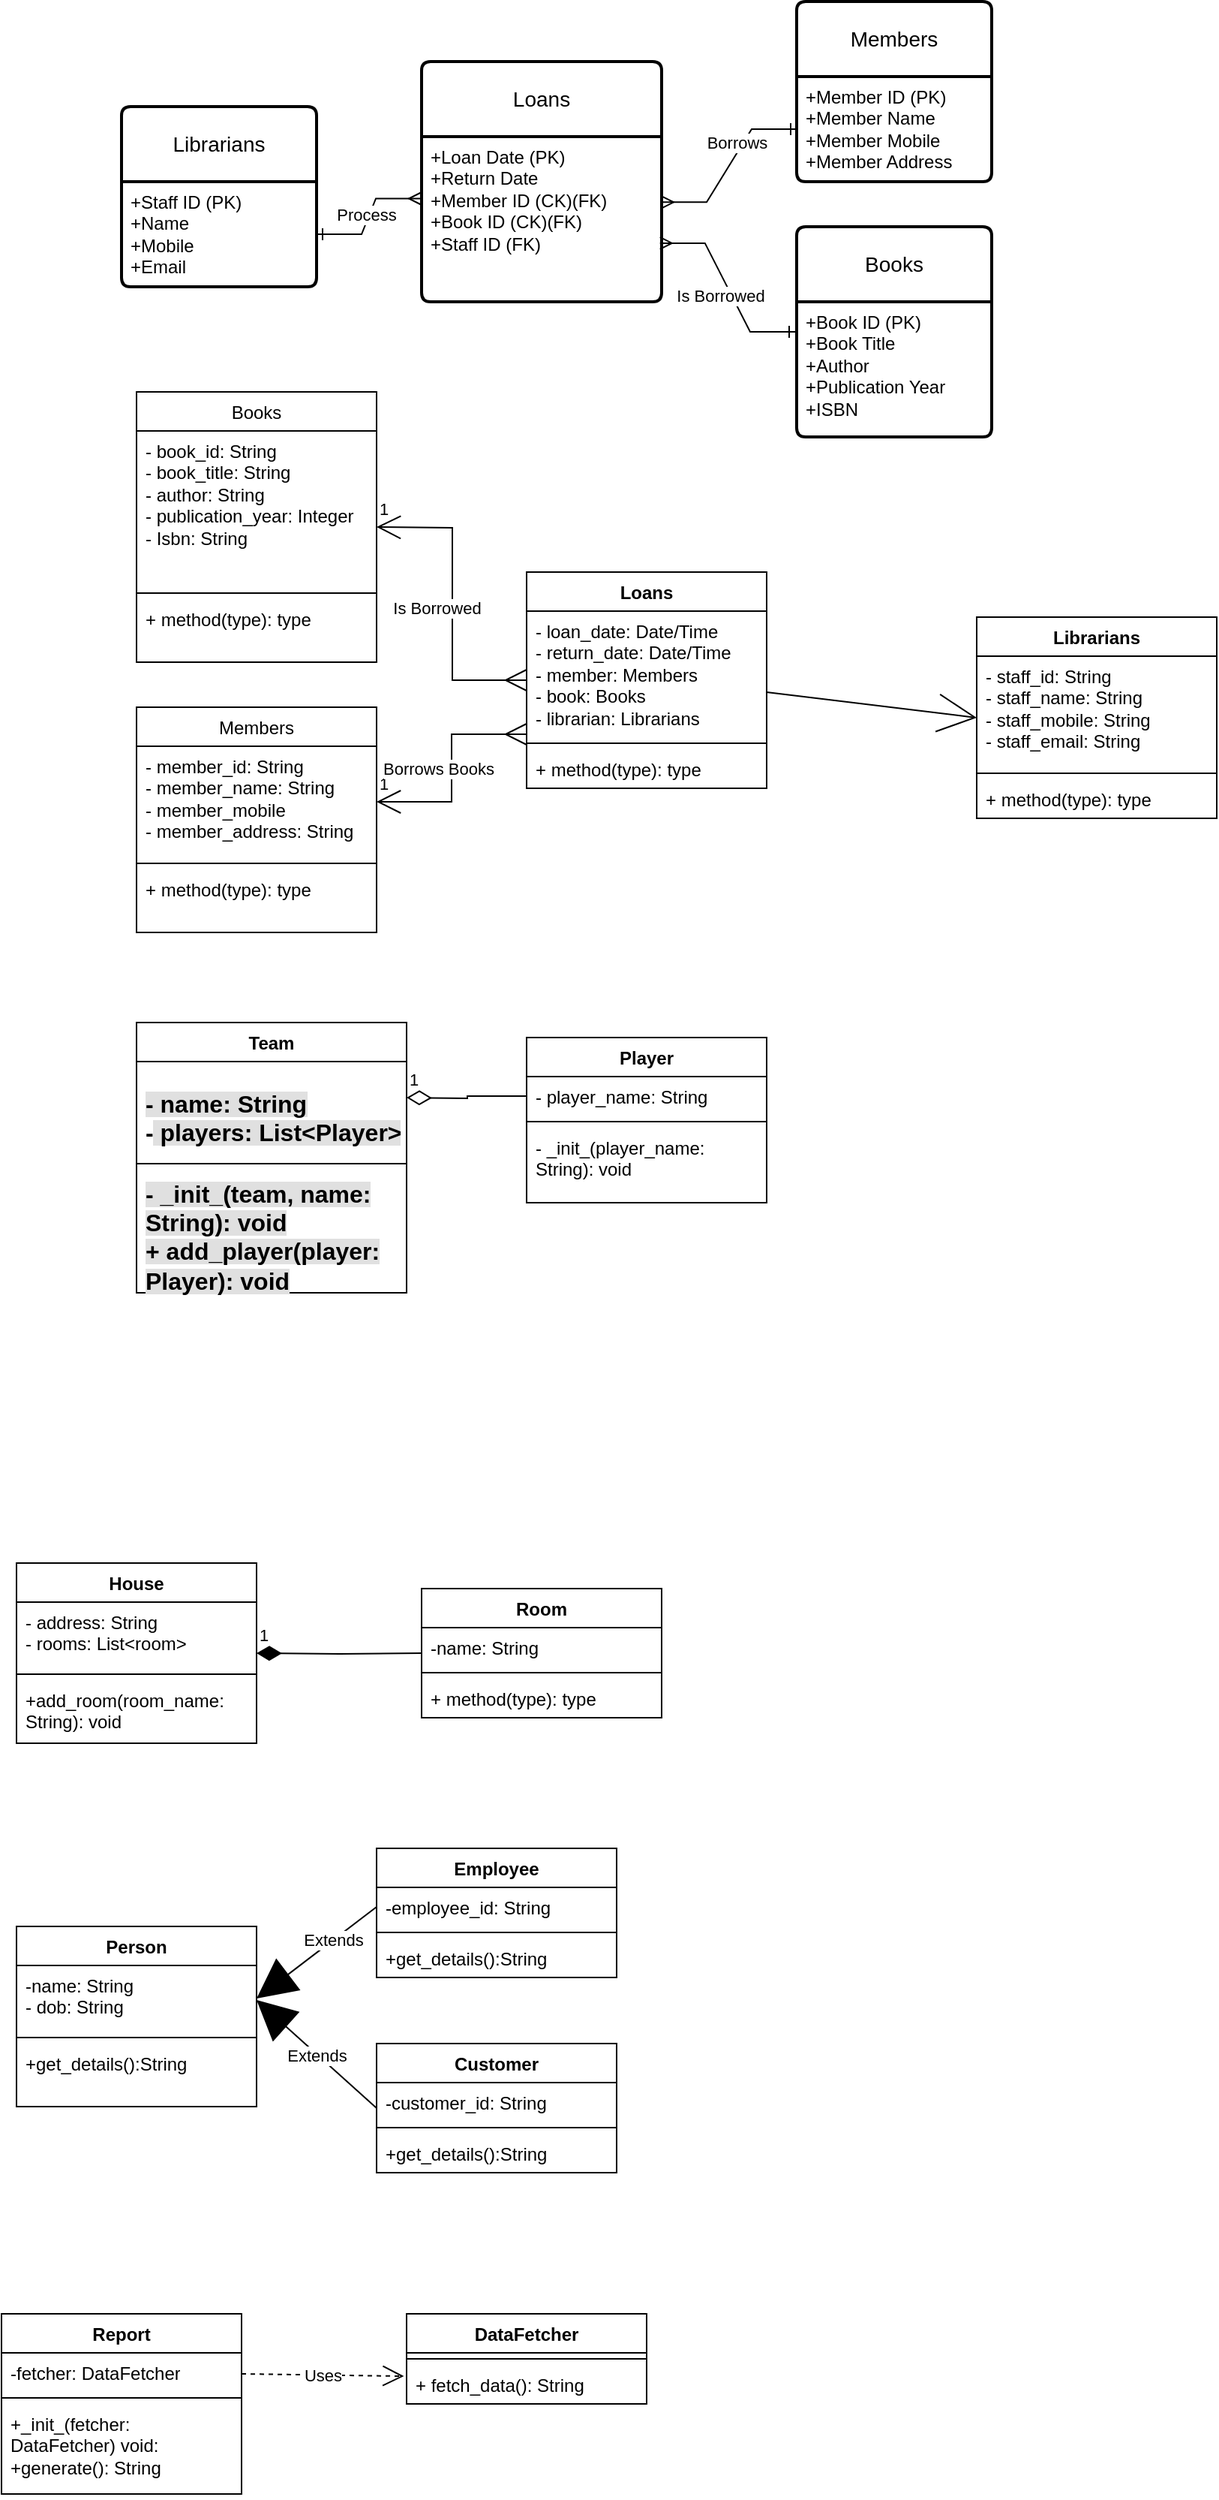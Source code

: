 <mxfile version="24.4.9" type="github">
  <diagram name="Page-1" id="hxXOuUpJHMcEVmJyda1-">
    <mxGraphModel dx="1709" dy="1716" grid="1" gridSize="10" guides="1" tooltips="1" connect="1" arrows="1" fold="1" page="1" pageScale="1" pageWidth="827" pageHeight="1169" math="0" shadow="0">
      <root>
        <mxCell id="0" />
        <mxCell id="1" parent="0" />
        <mxCell id="WMFelaOILVxH7Z0EWYMM-7" value="Librarians" style="swimlane;childLayout=stackLayout;horizontal=1;startSize=50;horizontalStack=0;rounded=1;fontSize=14;fontStyle=0;strokeWidth=2;resizeParent=0;resizeLast=1;shadow=0;dashed=0;align=center;arcSize=4;whiteSpace=wrap;html=1;" vertex="1" parent="1">
          <mxGeometry x="10" y="70" width="130" height="120" as="geometry" />
        </mxCell>
        <mxCell id="WMFelaOILVxH7Z0EWYMM-8" value="+Staff ID (PK)&lt;br&gt;+Name&lt;br&gt;+Mobile&lt;div&gt;+Email&lt;/div&gt;" style="align=left;strokeColor=none;fillColor=none;spacingLeft=4;fontSize=12;verticalAlign=top;resizable=0;rotatable=0;part=1;html=1;" vertex="1" parent="WMFelaOILVxH7Z0EWYMM-7">
          <mxGeometry y="50" width="130" height="70" as="geometry" />
        </mxCell>
        <mxCell id="WMFelaOILVxH7Z0EWYMM-9" value="Loans" style="swimlane;childLayout=stackLayout;horizontal=1;startSize=50;horizontalStack=0;rounded=1;fontSize=14;fontStyle=0;strokeWidth=2;resizeParent=0;resizeLast=1;shadow=0;dashed=0;align=center;arcSize=4;whiteSpace=wrap;html=1;" vertex="1" parent="1">
          <mxGeometry x="210" y="40" width="160" height="160" as="geometry" />
        </mxCell>
        <mxCell id="WMFelaOILVxH7Z0EWYMM-10" value="+Loan Date (PK)&lt;br&gt;+Return Date&lt;br&gt;+Member ID (CK)(FK)&lt;div&gt;+Book ID (CK)(FK)&lt;/div&gt;&lt;div&gt;+Staff ID (FK)&lt;/div&gt;" style="align=left;strokeColor=none;fillColor=none;spacingLeft=4;fontSize=12;verticalAlign=top;resizable=0;rotatable=0;part=1;html=1;" vertex="1" parent="WMFelaOILVxH7Z0EWYMM-9">
          <mxGeometry y="50" width="160" height="110" as="geometry" />
        </mxCell>
        <mxCell id="WMFelaOILVxH7Z0EWYMM-11" value="Members" style="swimlane;childLayout=stackLayout;horizontal=1;startSize=50;horizontalStack=0;rounded=1;fontSize=14;fontStyle=0;strokeWidth=2;resizeParent=0;resizeLast=1;shadow=0;dashed=0;align=center;arcSize=4;whiteSpace=wrap;html=1;" vertex="1" parent="1">
          <mxGeometry x="460" width="130" height="120" as="geometry" />
        </mxCell>
        <mxCell id="WMFelaOILVxH7Z0EWYMM-12" value="+Member ID (PK)&lt;br&gt;+Member Name&lt;br&gt;+Member Mobile&lt;div&gt;+Member Address&lt;/div&gt;" style="align=left;strokeColor=none;fillColor=none;spacingLeft=4;fontSize=12;verticalAlign=top;resizable=0;rotatable=0;part=1;html=1;" vertex="1" parent="WMFelaOILVxH7Z0EWYMM-11">
          <mxGeometry y="50" width="130" height="70" as="geometry" />
        </mxCell>
        <mxCell id="WMFelaOILVxH7Z0EWYMM-13" value="Books" style="swimlane;childLayout=stackLayout;horizontal=1;startSize=50;horizontalStack=0;rounded=1;fontSize=14;fontStyle=0;strokeWidth=2;resizeParent=0;resizeLast=1;shadow=0;dashed=0;align=center;arcSize=4;whiteSpace=wrap;html=1;" vertex="1" parent="1">
          <mxGeometry x="460" y="150" width="130" height="140" as="geometry" />
        </mxCell>
        <mxCell id="WMFelaOILVxH7Z0EWYMM-14" value="+Book ID (PK)&lt;br&gt;+Book Title&lt;br&gt;+Author&lt;div&gt;+Publication Year&lt;/div&gt;&lt;div&gt;+ISBN&lt;/div&gt;" style="align=left;strokeColor=none;fillColor=none;spacingLeft=4;fontSize=12;verticalAlign=top;resizable=0;rotatable=0;part=1;html=1;" vertex="1" parent="WMFelaOILVxH7Z0EWYMM-13">
          <mxGeometry y="50" width="130" height="90" as="geometry" />
        </mxCell>
        <mxCell id="WMFelaOILVxH7Z0EWYMM-15" value="" style="edgeStyle=entityRelationEdgeStyle;fontSize=12;html=1;endArrow=ERmany;rounded=0;entryX=-0.003;entryY=0.375;entryDx=0;entryDy=0;entryPerimeter=0;endFill=0;startArrow=ERone;startFill=0;exitX=1;exitY=0.5;exitDx=0;exitDy=0;" edge="1" parent="1" source="WMFelaOILVxH7Z0EWYMM-8" target="WMFelaOILVxH7Z0EWYMM-10">
          <mxGeometry width="100" height="100" relative="1" as="geometry">
            <mxPoint x="150" y="180" as="sourcePoint" />
            <mxPoint x="250" y="80" as="targetPoint" />
          </mxGeometry>
        </mxCell>
        <mxCell id="WMFelaOILVxH7Z0EWYMM-16" value="Process" style="edgeLabel;html=1;align=center;verticalAlign=middle;resizable=0;points=[];" vertex="1" connectable="0" parent="WMFelaOILVxH7Z0EWYMM-15">
          <mxGeometry x="0.018" y="2" relative="1" as="geometry">
            <mxPoint as="offset" />
          </mxGeometry>
        </mxCell>
        <mxCell id="WMFelaOILVxH7Z0EWYMM-19" value="" style="edgeStyle=entityRelationEdgeStyle;fontSize=12;html=1;endArrow=ERone;endFill=1;rounded=0;exitX=1.042;exitY=0.436;exitDx=0;exitDy=0;exitPerimeter=0;startArrow=ERmany;startFill=0;" edge="1" parent="1" target="WMFelaOILVxH7Z0EWYMM-12">
          <mxGeometry width="100" height="100" relative="1" as="geometry">
            <mxPoint x="370" y="133.67" as="sourcePoint" />
            <mxPoint x="457.31" y="70.0" as="targetPoint" />
          </mxGeometry>
        </mxCell>
        <mxCell id="WMFelaOILVxH7Z0EWYMM-21" value="Borrows" style="edgeLabel;html=1;align=center;verticalAlign=middle;resizable=0;points=[];" vertex="1" connectable="0" parent="WMFelaOILVxH7Z0EWYMM-19">
          <mxGeometry x="0.282" y="4" relative="1" as="geometry">
            <mxPoint as="offset" />
          </mxGeometry>
        </mxCell>
        <mxCell id="WMFelaOILVxH7Z0EWYMM-20" value="" style="edgeStyle=entityRelationEdgeStyle;fontSize=12;html=1;endArrow=ERone;endFill=1;rounded=0;exitX=0.993;exitY=0.645;exitDx=0;exitDy=0;exitPerimeter=0;startArrow=ERmany;startFill=0;" edge="1" parent="1" source="WMFelaOILVxH7Z0EWYMM-10">
          <mxGeometry width="100" height="100" relative="1" as="geometry">
            <mxPoint x="369" y="268.67" as="sourcePoint" />
            <mxPoint x="459" y="220" as="targetPoint" />
          </mxGeometry>
        </mxCell>
        <mxCell id="WMFelaOILVxH7Z0EWYMM-22" value="Is Borrowed" style="edgeLabel;html=1;align=center;verticalAlign=middle;resizable=0;points=[];" vertex="1" connectable="0" parent="WMFelaOILVxH7Z0EWYMM-20">
          <mxGeometry x="0.035" y="-7" relative="1" as="geometry">
            <mxPoint as="offset" />
          </mxGeometry>
        </mxCell>
        <mxCell id="WMFelaOILVxH7Z0EWYMM-24" value="&lt;span style=&quot;font-weight: normal;&quot;&gt;Books&lt;/span&gt;" style="swimlane;fontStyle=1;align=center;verticalAlign=top;childLayout=stackLayout;horizontal=1;startSize=26;horizontalStack=0;resizeParent=1;resizeParentMax=0;resizeLast=0;collapsible=1;marginBottom=0;whiteSpace=wrap;html=1;" vertex="1" parent="1">
          <mxGeometry x="20" y="260" width="160" height="180" as="geometry" />
        </mxCell>
        <mxCell id="WMFelaOILVxH7Z0EWYMM-25" value="- book_id: String&lt;div&gt;- book_title: String&lt;/div&gt;&lt;div&gt;- author: String&lt;/div&gt;&lt;div&gt;- publication_year: Integer&lt;/div&gt;&lt;div&gt;- Isbn: String&lt;/div&gt;" style="text;strokeColor=none;fillColor=none;align=left;verticalAlign=top;spacingLeft=4;spacingRight=4;overflow=hidden;rotatable=0;points=[[0,0.5],[1,0.5]];portConstraint=eastwest;whiteSpace=wrap;html=1;" vertex="1" parent="WMFelaOILVxH7Z0EWYMM-24">
          <mxGeometry y="26" width="160" height="104" as="geometry" />
        </mxCell>
        <mxCell id="WMFelaOILVxH7Z0EWYMM-26" value="" style="line;strokeWidth=1;fillColor=none;align=left;verticalAlign=middle;spacingTop=-1;spacingLeft=3;spacingRight=3;rotatable=0;labelPosition=right;points=[];portConstraint=eastwest;strokeColor=inherit;" vertex="1" parent="WMFelaOILVxH7Z0EWYMM-24">
          <mxGeometry y="130" width="160" height="8" as="geometry" />
        </mxCell>
        <mxCell id="WMFelaOILVxH7Z0EWYMM-27" value="+ method(type): type" style="text;strokeColor=none;fillColor=none;align=left;verticalAlign=top;spacingLeft=4;spacingRight=4;overflow=hidden;rotatable=0;points=[[0,0.5],[1,0.5]];portConstraint=eastwest;whiteSpace=wrap;html=1;" vertex="1" parent="WMFelaOILVxH7Z0EWYMM-24">
          <mxGeometry y="138" width="160" height="42" as="geometry" />
        </mxCell>
        <mxCell id="WMFelaOILVxH7Z0EWYMM-28" value="Librarians" style="swimlane;fontStyle=1;align=center;verticalAlign=top;childLayout=stackLayout;horizontal=1;startSize=26;horizontalStack=0;resizeParent=1;resizeParentMax=0;resizeLast=0;collapsible=1;marginBottom=0;whiteSpace=wrap;html=1;" vertex="1" parent="1">
          <mxGeometry x="580" y="410" width="160" height="134" as="geometry" />
        </mxCell>
        <mxCell id="WMFelaOILVxH7Z0EWYMM-29" value="- staff_id: String&lt;div&gt;- staff_name: String&lt;/div&gt;&lt;div&gt;- staff_mobile: String&lt;/div&gt;&lt;div&gt;- staff_email: String&lt;/div&gt;" style="text;strokeColor=none;fillColor=none;align=left;verticalAlign=top;spacingLeft=4;spacingRight=4;overflow=hidden;rotatable=0;points=[[0,0.5],[1,0.5]];portConstraint=eastwest;whiteSpace=wrap;html=1;" vertex="1" parent="WMFelaOILVxH7Z0EWYMM-28">
          <mxGeometry y="26" width="160" height="74" as="geometry" />
        </mxCell>
        <mxCell id="WMFelaOILVxH7Z0EWYMM-30" value="" style="line;strokeWidth=1;fillColor=none;align=left;verticalAlign=middle;spacingTop=-1;spacingLeft=3;spacingRight=3;rotatable=0;labelPosition=right;points=[];portConstraint=eastwest;strokeColor=inherit;" vertex="1" parent="WMFelaOILVxH7Z0EWYMM-28">
          <mxGeometry y="100" width="160" height="8" as="geometry" />
        </mxCell>
        <mxCell id="WMFelaOILVxH7Z0EWYMM-31" value="+ method(type): type" style="text;strokeColor=none;fillColor=none;align=left;verticalAlign=top;spacingLeft=4;spacingRight=4;overflow=hidden;rotatable=0;points=[[0,0.5],[1,0.5]];portConstraint=eastwest;whiteSpace=wrap;html=1;" vertex="1" parent="WMFelaOILVxH7Z0EWYMM-28">
          <mxGeometry y="108" width="160" height="26" as="geometry" />
        </mxCell>
        <mxCell id="WMFelaOILVxH7Z0EWYMM-32" value="Loans" style="swimlane;fontStyle=1;align=center;verticalAlign=top;childLayout=stackLayout;horizontal=1;startSize=26;horizontalStack=0;resizeParent=1;resizeParentMax=0;resizeLast=0;collapsible=1;marginBottom=0;whiteSpace=wrap;html=1;" vertex="1" parent="1">
          <mxGeometry x="280" y="380" width="160" height="144" as="geometry" />
        </mxCell>
        <mxCell id="WMFelaOILVxH7Z0EWYMM-33" value="- loan_date: Date/Time&lt;div&gt;- return_date: Date/Time&lt;/div&gt;&lt;div&gt;- member: Members&lt;/div&gt;&lt;div&gt;- book: Books&lt;/div&gt;&lt;div&gt;- librarian: Librarians&lt;/div&gt;" style="text;strokeColor=none;fillColor=none;align=left;verticalAlign=top;spacingLeft=4;spacingRight=4;overflow=hidden;rotatable=0;points=[[0,0.5],[1,0.5]];portConstraint=eastwest;whiteSpace=wrap;html=1;" vertex="1" parent="WMFelaOILVxH7Z0EWYMM-32">
          <mxGeometry y="26" width="160" height="84" as="geometry" />
        </mxCell>
        <mxCell id="WMFelaOILVxH7Z0EWYMM-34" value="" style="line;strokeWidth=1;fillColor=none;align=left;verticalAlign=middle;spacingTop=-1;spacingLeft=3;spacingRight=3;rotatable=0;labelPosition=right;points=[];portConstraint=eastwest;strokeColor=inherit;" vertex="1" parent="WMFelaOILVxH7Z0EWYMM-32">
          <mxGeometry y="110" width="160" height="8" as="geometry" />
        </mxCell>
        <mxCell id="WMFelaOILVxH7Z0EWYMM-35" value="+ method(type): type" style="text;strokeColor=none;fillColor=none;align=left;verticalAlign=top;spacingLeft=4;spacingRight=4;overflow=hidden;rotatable=0;points=[[0,0.5],[1,0.5]];portConstraint=eastwest;whiteSpace=wrap;html=1;" vertex="1" parent="WMFelaOILVxH7Z0EWYMM-32">
          <mxGeometry y="118" width="160" height="26" as="geometry" />
        </mxCell>
        <mxCell id="WMFelaOILVxH7Z0EWYMM-41" value="&lt;span style=&quot;font-weight: normal;&quot;&gt;Members&lt;/span&gt;" style="swimlane;fontStyle=1;align=center;verticalAlign=top;childLayout=stackLayout;horizontal=1;startSize=26;horizontalStack=0;resizeParent=1;resizeParentMax=0;resizeLast=0;collapsible=1;marginBottom=0;whiteSpace=wrap;html=1;" vertex="1" parent="1">
          <mxGeometry x="20" y="470" width="160" height="150" as="geometry" />
        </mxCell>
        <mxCell id="WMFelaOILVxH7Z0EWYMM-42" value="- member_id: String&lt;div&gt;- member_name: String&lt;/div&gt;&lt;div&gt;- member_mobile&lt;br&gt;&lt;/div&gt;&lt;div&gt;- member_address: String&lt;/div&gt;" style="text;strokeColor=none;fillColor=none;align=left;verticalAlign=top;spacingLeft=4;spacingRight=4;overflow=hidden;rotatable=0;points=[[0,0.5],[1,0.5]];portConstraint=eastwest;whiteSpace=wrap;html=1;" vertex="1" parent="WMFelaOILVxH7Z0EWYMM-41">
          <mxGeometry y="26" width="160" height="74" as="geometry" />
        </mxCell>
        <mxCell id="WMFelaOILVxH7Z0EWYMM-43" value="" style="line;strokeWidth=1;fillColor=none;align=left;verticalAlign=middle;spacingTop=-1;spacingLeft=3;spacingRight=3;rotatable=0;labelPosition=right;points=[];portConstraint=eastwest;strokeColor=inherit;" vertex="1" parent="WMFelaOILVxH7Z0EWYMM-41">
          <mxGeometry y="100" width="160" height="8" as="geometry" />
        </mxCell>
        <mxCell id="WMFelaOILVxH7Z0EWYMM-44" value="+ method(type): type" style="text;strokeColor=none;fillColor=none;align=left;verticalAlign=top;spacingLeft=4;spacingRight=4;overflow=hidden;rotatable=0;points=[[0,0.5],[1,0.5]];portConstraint=eastwest;whiteSpace=wrap;html=1;" vertex="1" parent="WMFelaOILVxH7Z0EWYMM-41">
          <mxGeometry y="108" width="160" height="42" as="geometry" />
        </mxCell>
        <mxCell id="WMFelaOILVxH7Z0EWYMM-45" value="1" style="endArrow=ERmany;html=1;endSize=12;startArrow=open;startSize=14;startFill=0;edgeStyle=orthogonalEdgeStyle;align=left;verticalAlign=bottom;rounded=0;entryX=0;entryY=0.5;entryDx=0;entryDy=0;endFill=0;strokeWidth=1;" edge="1" parent="1" target="WMFelaOILVxH7Z0EWYMM-32">
          <mxGeometry x="-1" y="3" relative="1" as="geometry">
            <mxPoint x="180" y="350" as="sourcePoint" />
            <mxPoint x="240" y="510" as="targetPoint" />
          </mxGeometry>
        </mxCell>
        <mxCell id="WMFelaOILVxH7Z0EWYMM-47" value="Is Borrowed" style="edgeLabel;html=1;align=center;verticalAlign=middle;resizable=0;points=[];" vertex="1" connectable="0" parent="WMFelaOILVxH7Z0EWYMM-45">
          <mxGeometry x="0.044" y="-11" relative="1" as="geometry">
            <mxPoint y="-1" as="offset" />
          </mxGeometry>
        </mxCell>
        <mxCell id="WMFelaOILVxH7Z0EWYMM-46" value="1" style="endArrow=ERmany;html=1;endSize=12;startArrow=open;startSize=14;startFill=0;edgeStyle=orthogonalEdgeStyle;align=left;verticalAlign=bottom;rounded=0;entryX=0;entryY=0.75;entryDx=0;entryDy=0;endFill=0;strokeWidth=1;exitX=1;exitY=0.5;exitDx=0;exitDy=0;" edge="1" parent="1" source="WMFelaOILVxH7Z0EWYMM-42" target="WMFelaOILVxH7Z0EWYMM-32">
          <mxGeometry x="-1" y="3" relative="1" as="geometry">
            <mxPoint x="190" y="550" as="sourcePoint" />
            <mxPoint x="290" y="652" as="targetPoint" />
          </mxGeometry>
        </mxCell>
        <mxCell id="WMFelaOILVxH7Z0EWYMM-48" value="Borrows Books" style="edgeLabel;html=1;align=center;verticalAlign=middle;resizable=0;points=[];" vertex="1" connectable="0" parent="WMFelaOILVxH7Z0EWYMM-46">
          <mxGeometry x="0.015" y="9" relative="1" as="geometry">
            <mxPoint y="1" as="offset" />
          </mxGeometry>
        </mxCell>
        <mxCell id="WMFelaOILVxH7Z0EWYMM-49" value="" style="endArrow=open;endFill=0;endSize=24;html=1;rounded=0;entryX=0;entryY=0.5;entryDx=0;entryDy=0;" edge="1" parent="1" target="WMFelaOILVxH7Z0EWYMM-28">
          <mxGeometry width="160" relative="1" as="geometry">
            <mxPoint x="440" y="460" as="sourcePoint" />
            <mxPoint x="600" y="460" as="targetPoint" />
          </mxGeometry>
        </mxCell>
        <mxCell id="WMFelaOILVxH7Z0EWYMM-50" value="Team" style="swimlane;fontStyle=1;align=center;verticalAlign=top;childLayout=stackLayout;horizontal=1;startSize=26;horizontalStack=0;resizeParent=1;resizeParentMax=0;resizeLast=0;collapsible=1;marginBottom=0;whiteSpace=wrap;html=1;" vertex="1" parent="1">
          <mxGeometry x="20" y="680" width="180" height="180" as="geometry" />
        </mxCell>
        <mxCell id="WMFelaOILVxH7Z0EWYMM-51" value="&lt;pre&gt;&lt;font face=&quot;Helvetica&quot;&gt;&lt;strong style=&quot;font-size: 16px; background-color: rgb(224, 224, 224);&quot;&gt;- name: String&lt;br&gt;&lt;/strong&gt;&lt;span style=&quot;font-size: 16px;&quot;&gt;&lt;b&gt;-&lt;/b&gt;&lt;/span&gt;&lt;strong style=&quot;font-size: 16px; background-color: rgb(224, 224, 224);&quot;&gt;&amp;nbsp;players: List&amp;lt;Player&amp;gt;&lt;/strong&gt;&lt;/font&gt;&lt;/pre&gt;&lt;div&gt;&lt;div&gt;&lt;strong style=&quot;font-family: Arial, sans-serif; font-size: 16px; background-color: rgb(224, 224, 224);&quot;&gt;&lt;br&gt;&lt;/strong&gt;&lt;/div&gt;&lt;/div&gt;" style="text;strokeColor=none;fillColor=none;align=left;verticalAlign=top;spacingLeft=4;spacingRight=4;overflow=hidden;rotatable=0;points=[[0,0.5],[1,0.5]];portConstraint=eastwest;whiteSpace=wrap;html=1;" vertex="1" parent="WMFelaOILVxH7Z0EWYMM-50">
          <mxGeometry y="26" width="180" height="64" as="geometry" />
        </mxCell>
        <mxCell id="WMFelaOILVxH7Z0EWYMM-52" value="" style="line;strokeWidth=1;fillColor=none;align=left;verticalAlign=middle;spacingTop=-1;spacingLeft=3;spacingRight=3;rotatable=0;labelPosition=right;points=[];portConstraint=eastwest;strokeColor=inherit;" vertex="1" parent="WMFelaOILVxH7Z0EWYMM-50">
          <mxGeometry y="90" width="180" height="8" as="geometry" />
        </mxCell>
        <mxCell id="WMFelaOILVxH7Z0EWYMM-53" value="&lt;div&gt;&lt;strong style=&quot;font-family: Arial, sans-serif; font-size: 16px; background-color: rgb(224, 224, 224);&quot;&gt;- _init_(team, name: String): void&lt;/strong&gt;&lt;/div&gt;&lt;strong style=&quot;font-family: Arial, sans-serif; font-size: 16px; background-color: rgb(224, 224, 224);&quot;&gt;+ add_player(player: Player): void&lt;/strong&gt;" style="text;strokeColor=none;fillColor=none;align=left;verticalAlign=top;spacingLeft=4;spacingRight=4;overflow=hidden;rotatable=0;points=[[0,0.5],[1,0.5]];portConstraint=eastwest;whiteSpace=wrap;html=1;" vertex="1" parent="WMFelaOILVxH7Z0EWYMM-50">
          <mxGeometry y="98" width="180" height="82" as="geometry" />
        </mxCell>
        <mxCell id="WMFelaOILVxH7Z0EWYMM-54" value="Player" style="swimlane;fontStyle=1;align=center;verticalAlign=top;childLayout=stackLayout;horizontal=1;startSize=26;horizontalStack=0;resizeParent=1;resizeParentMax=0;resizeLast=0;collapsible=1;marginBottom=0;whiteSpace=wrap;html=1;" vertex="1" parent="1">
          <mxGeometry x="280" y="690" width="160" height="110" as="geometry" />
        </mxCell>
        <mxCell id="WMFelaOILVxH7Z0EWYMM-55" value="- player_name: String" style="text;strokeColor=none;fillColor=none;align=left;verticalAlign=top;spacingLeft=4;spacingRight=4;overflow=hidden;rotatable=0;points=[[0,0.5],[1,0.5]];portConstraint=eastwest;whiteSpace=wrap;html=1;" vertex="1" parent="WMFelaOILVxH7Z0EWYMM-54">
          <mxGeometry y="26" width="160" height="26" as="geometry" />
        </mxCell>
        <mxCell id="WMFelaOILVxH7Z0EWYMM-56" value="" style="line;strokeWidth=1;fillColor=none;align=left;verticalAlign=middle;spacingTop=-1;spacingLeft=3;spacingRight=3;rotatable=0;labelPosition=right;points=[];portConstraint=eastwest;strokeColor=inherit;" vertex="1" parent="WMFelaOILVxH7Z0EWYMM-54">
          <mxGeometry y="52" width="160" height="8" as="geometry" />
        </mxCell>
        <mxCell id="WMFelaOILVxH7Z0EWYMM-57" value="- _init_(player_name: String): void" style="text;strokeColor=none;fillColor=none;align=left;verticalAlign=top;spacingLeft=4;spacingRight=4;overflow=hidden;rotatable=0;points=[[0,0.5],[1,0.5]];portConstraint=eastwest;whiteSpace=wrap;html=1;" vertex="1" parent="WMFelaOILVxH7Z0EWYMM-54">
          <mxGeometry y="60" width="160" height="50" as="geometry" />
        </mxCell>
        <mxCell id="WMFelaOILVxH7Z0EWYMM-58" value="1" style="endArrow=none;html=1;endSize=12;startArrow=diamondThin;startSize=14;startFill=0;edgeStyle=orthogonalEdgeStyle;align=left;verticalAlign=bottom;rounded=0;entryX=0;entryY=0.5;entryDx=0;entryDy=0;endFill=0;" edge="1" parent="1" target="WMFelaOILVxH7Z0EWYMM-55">
          <mxGeometry x="-1" y="3" relative="1" as="geometry">
            <mxPoint x="200" y="730" as="sourcePoint" />
            <mxPoint x="360" y="760" as="targetPoint" />
          </mxGeometry>
        </mxCell>
        <mxCell id="WMFelaOILVxH7Z0EWYMM-59" value="House" style="swimlane;fontStyle=1;align=center;verticalAlign=top;childLayout=stackLayout;horizontal=1;startSize=26;horizontalStack=0;resizeParent=1;resizeParentMax=0;resizeLast=0;collapsible=1;marginBottom=0;whiteSpace=wrap;html=1;" vertex="1" parent="1">
          <mxGeometry x="-60" y="1040" width="160" height="120" as="geometry" />
        </mxCell>
        <mxCell id="WMFelaOILVxH7Z0EWYMM-60" value="- address: String&lt;div&gt;- rooms: List&amp;lt;room&amp;gt;&lt;/div&gt;&lt;div&gt;&lt;br&gt;&lt;/div&gt;" style="text;strokeColor=none;fillColor=none;align=left;verticalAlign=top;spacingLeft=4;spacingRight=4;overflow=hidden;rotatable=0;points=[[0,0.5],[1,0.5]];portConstraint=eastwest;whiteSpace=wrap;html=1;" vertex="1" parent="WMFelaOILVxH7Z0EWYMM-59">
          <mxGeometry y="26" width="160" height="44" as="geometry" />
        </mxCell>
        <mxCell id="WMFelaOILVxH7Z0EWYMM-61" value="" style="line;strokeWidth=1;fillColor=none;align=left;verticalAlign=middle;spacingTop=-1;spacingLeft=3;spacingRight=3;rotatable=0;labelPosition=right;points=[];portConstraint=eastwest;strokeColor=inherit;" vertex="1" parent="WMFelaOILVxH7Z0EWYMM-59">
          <mxGeometry y="70" width="160" height="8" as="geometry" />
        </mxCell>
        <mxCell id="WMFelaOILVxH7Z0EWYMM-62" value="+add_room(room_name: String): void" style="text;strokeColor=none;fillColor=none;align=left;verticalAlign=top;spacingLeft=4;spacingRight=4;overflow=hidden;rotatable=0;points=[[0,0.5],[1,0.5]];portConstraint=eastwest;whiteSpace=wrap;html=1;" vertex="1" parent="WMFelaOILVxH7Z0EWYMM-59">
          <mxGeometry y="78" width="160" height="42" as="geometry" />
        </mxCell>
        <mxCell id="WMFelaOILVxH7Z0EWYMM-63" value="Room" style="swimlane;fontStyle=1;align=center;verticalAlign=top;childLayout=stackLayout;horizontal=1;startSize=26;horizontalStack=0;resizeParent=1;resizeParentMax=0;resizeLast=0;collapsible=1;marginBottom=0;whiteSpace=wrap;html=1;" vertex="1" parent="1">
          <mxGeometry x="210" y="1057" width="160" height="86" as="geometry" />
        </mxCell>
        <mxCell id="WMFelaOILVxH7Z0EWYMM-64" value="-name: String" style="text;strokeColor=none;fillColor=none;align=left;verticalAlign=top;spacingLeft=4;spacingRight=4;overflow=hidden;rotatable=0;points=[[0,0.5],[1,0.5]];portConstraint=eastwest;whiteSpace=wrap;html=1;" vertex="1" parent="WMFelaOILVxH7Z0EWYMM-63">
          <mxGeometry y="26" width="160" height="26" as="geometry" />
        </mxCell>
        <mxCell id="WMFelaOILVxH7Z0EWYMM-65" value="" style="line;strokeWidth=1;fillColor=none;align=left;verticalAlign=middle;spacingTop=-1;spacingLeft=3;spacingRight=3;rotatable=0;labelPosition=right;points=[];portConstraint=eastwest;strokeColor=inherit;" vertex="1" parent="WMFelaOILVxH7Z0EWYMM-63">
          <mxGeometry y="52" width="160" height="8" as="geometry" />
        </mxCell>
        <mxCell id="WMFelaOILVxH7Z0EWYMM-66" value="+ method(type): type" style="text;strokeColor=none;fillColor=none;align=left;verticalAlign=top;spacingLeft=4;spacingRight=4;overflow=hidden;rotatable=0;points=[[0,0.5],[1,0.5]];portConstraint=eastwest;whiteSpace=wrap;html=1;" vertex="1" parent="WMFelaOILVxH7Z0EWYMM-63">
          <mxGeometry y="60" width="160" height="26" as="geometry" />
        </mxCell>
        <mxCell id="WMFelaOILVxH7Z0EWYMM-67" value="1" style="endArrow=none;html=1;endSize=12;startArrow=diamondThin;startSize=14;startFill=1;edgeStyle=orthogonalEdgeStyle;align=left;verticalAlign=bottom;rounded=0;entryX=0;entryY=0.5;entryDx=0;entryDy=0;endFill=0;" edge="1" parent="1" target="WMFelaOILVxH7Z0EWYMM-63">
          <mxGeometry x="-1" y="3" relative="1" as="geometry">
            <mxPoint x="100" y="1100" as="sourcePoint" />
            <mxPoint x="190" y="1100" as="targetPoint" />
          </mxGeometry>
        </mxCell>
        <mxCell id="WMFelaOILVxH7Z0EWYMM-68" value="Person" style="swimlane;fontStyle=1;align=center;verticalAlign=top;childLayout=stackLayout;horizontal=1;startSize=26;horizontalStack=0;resizeParent=1;resizeParentMax=0;resizeLast=0;collapsible=1;marginBottom=0;whiteSpace=wrap;html=1;" vertex="1" parent="1">
          <mxGeometry x="-60" y="1282" width="160" height="120" as="geometry" />
        </mxCell>
        <mxCell id="WMFelaOILVxH7Z0EWYMM-69" value="-name: String&lt;div&gt;- dob: String&lt;/div&gt;" style="text;strokeColor=none;fillColor=none;align=left;verticalAlign=top;spacingLeft=4;spacingRight=4;overflow=hidden;rotatable=0;points=[[0,0.5],[1,0.5]];portConstraint=eastwest;whiteSpace=wrap;html=1;" vertex="1" parent="WMFelaOILVxH7Z0EWYMM-68">
          <mxGeometry y="26" width="160" height="44" as="geometry" />
        </mxCell>
        <mxCell id="WMFelaOILVxH7Z0EWYMM-70" value="" style="line;strokeWidth=1;fillColor=none;align=left;verticalAlign=middle;spacingTop=-1;spacingLeft=3;spacingRight=3;rotatable=0;labelPosition=right;points=[];portConstraint=eastwest;strokeColor=inherit;" vertex="1" parent="WMFelaOILVxH7Z0EWYMM-68">
          <mxGeometry y="70" width="160" height="8" as="geometry" />
        </mxCell>
        <mxCell id="WMFelaOILVxH7Z0EWYMM-71" value="+get_details():String" style="text;strokeColor=none;fillColor=none;align=left;verticalAlign=top;spacingLeft=4;spacingRight=4;overflow=hidden;rotatable=0;points=[[0,0.5],[1,0.5]];portConstraint=eastwest;whiteSpace=wrap;html=1;" vertex="1" parent="WMFelaOILVxH7Z0EWYMM-68">
          <mxGeometry y="78" width="160" height="42" as="geometry" />
        </mxCell>
        <mxCell id="WMFelaOILVxH7Z0EWYMM-72" value="Employee" style="swimlane;fontStyle=1;align=center;verticalAlign=top;childLayout=stackLayout;horizontal=1;startSize=26;horizontalStack=0;resizeParent=1;resizeParentMax=0;resizeLast=0;collapsible=1;marginBottom=0;whiteSpace=wrap;html=1;" vertex="1" parent="1">
          <mxGeometry x="180" y="1230" width="160" height="86" as="geometry" />
        </mxCell>
        <mxCell id="WMFelaOILVxH7Z0EWYMM-73" value="-employee_id: String" style="text;strokeColor=none;fillColor=none;align=left;verticalAlign=top;spacingLeft=4;spacingRight=4;overflow=hidden;rotatable=0;points=[[0,0.5],[1,0.5]];portConstraint=eastwest;whiteSpace=wrap;html=1;" vertex="1" parent="WMFelaOILVxH7Z0EWYMM-72">
          <mxGeometry y="26" width="160" height="26" as="geometry" />
        </mxCell>
        <mxCell id="WMFelaOILVxH7Z0EWYMM-74" value="" style="line;strokeWidth=1;fillColor=none;align=left;verticalAlign=middle;spacingTop=-1;spacingLeft=3;spacingRight=3;rotatable=0;labelPosition=right;points=[];portConstraint=eastwest;strokeColor=inherit;" vertex="1" parent="WMFelaOILVxH7Z0EWYMM-72">
          <mxGeometry y="52" width="160" height="8" as="geometry" />
        </mxCell>
        <mxCell id="WMFelaOILVxH7Z0EWYMM-75" value="+get_details():String" style="text;strokeColor=none;fillColor=none;align=left;verticalAlign=top;spacingLeft=4;spacingRight=4;overflow=hidden;rotatable=0;points=[[0,0.5],[1,0.5]];portConstraint=eastwest;whiteSpace=wrap;html=1;" vertex="1" parent="WMFelaOILVxH7Z0EWYMM-72">
          <mxGeometry y="60" width="160" height="26" as="geometry" />
        </mxCell>
        <mxCell id="WMFelaOILVxH7Z0EWYMM-76" value="Customer" style="swimlane;fontStyle=1;align=center;verticalAlign=top;childLayout=stackLayout;horizontal=1;startSize=26;horizontalStack=0;resizeParent=1;resizeParentMax=0;resizeLast=0;collapsible=1;marginBottom=0;whiteSpace=wrap;html=1;" vertex="1" parent="1">
          <mxGeometry x="180" y="1360" width="160" height="86" as="geometry" />
        </mxCell>
        <mxCell id="WMFelaOILVxH7Z0EWYMM-77" value="-customer_id: String" style="text;strokeColor=none;fillColor=none;align=left;verticalAlign=top;spacingLeft=4;spacingRight=4;overflow=hidden;rotatable=0;points=[[0,0.5],[1,0.5]];portConstraint=eastwest;whiteSpace=wrap;html=1;" vertex="1" parent="WMFelaOILVxH7Z0EWYMM-76">
          <mxGeometry y="26" width="160" height="26" as="geometry" />
        </mxCell>
        <mxCell id="WMFelaOILVxH7Z0EWYMM-78" value="" style="line;strokeWidth=1;fillColor=none;align=left;verticalAlign=middle;spacingTop=-1;spacingLeft=3;spacingRight=3;rotatable=0;labelPosition=right;points=[];portConstraint=eastwest;strokeColor=inherit;" vertex="1" parent="WMFelaOILVxH7Z0EWYMM-76">
          <mxGeometry y="52" width="160" height="8" as="geometry" />
        </mxCell>
        <mxCell id="WMFelaOILVxH7Z0EWYMM-79" value="+get_details():String" style="text;strokeColor=none;fillColor=none;align=left;verticalAlign=top;spacingLeft=4;spacingRight=4;overflow=hidden;rotatable=0;points=[[0,0.5],[1,0.5]];portConstraint=eastwest;whiteSpace=wrap;html=1;" vertex="1" parent="WMFelaOILVxH7Z0EWYMM-76">
          <mxGeometry y="60" width="160" height="26" as="geometry" />
        </mxCell>
        <mxCell id="WMFelaOILVxH7Z0EWYMM-81" value="" style="endArrow=block;endFill=1;endSize=24;html=1;rounded=0;entryX=1;entryY=0.5;entryDx=0;entryDy=0;exitX=0;exitY=0.5;exitDx=0;exitDy=0;" edge="1" parent="1" source="WMFelaOILVxH7Z0EWYMM-73" target="WMFelaOILVxH7Z0EWYMM-69">
          <mxGeometry width="160" relative="1" as="geometry">
            <mxPoint x="130" y="1360" as="sourcePoint" />
            <mxPoint x="290" y="1360" as="targetPoint" />
          </mxGeometry>
        </mxCell>
        <mxCell id="WMFelaOILVxH7Z0EWYMM-83" value="Extends" style="edgeLabel;html=1;align=center;verticalAlign=middle;resizable=0;points=[];" vertex="1" connectable="0" parent="WMFelaOILVxH7Z0EWYMM-81">
          <mxGeometry x="-0.276" y="-1" relative="1" as="geometry">
            <mxPoint as="offset" />
          </mxGeometry>
        </mxCell>
        <mxCell id="WMFelaOILVxH7Z0EWYMM-82" value="" style="endArrow=block;endFill=1;endSize=24;html=1;rounded=0;exitX=0;exitY=0.5;exitDx=0;exitDy=0;" edge="1" parent="1" source="WMFelaOILVxH7Z0EWYMM-76">
          <mxGeometry width="160" relative="1" as="geometry">
            <mxPoint x="160" y="1400" as="sourcePoint" />
            <mxPoint x="100" y="1331" as="targetPoint" />
          </mxGeometry>
        </mxCell>
        <mxCell id="WMFelaOILVxH7Z0EWYMM-84" value="Extends" style="edgeLabel;html=1;align=center;verticalAlign=middle;resizable=0;points=[];" vertex="1" connectable="0" parent="WMFelaOILVxH7Z0EWYMM-82">
          <mxGeometry x="-0.019" y="1" relative="1" as="geometry">
            <mxPoint y="-1" as="offset" />
          </mxGeometry>
        </mxCell>
        <mxCell id="WMFelaOILVxH7Z0EWYMM-85" value="Report" style="swimlane;fontStyle=1;align=center;verticalAlign=top;childLayout=stackLayout;horizontal=1;startSize=26;horizontalStack=0;resizeParent=1;resizeParentMax=0;resizeLast=0;collapsible=1;marginBottom=0;whiteSpace=wrap;html=1;" vertex="1" parent="1">
          <mxGeometry x="-70" y="1540" width="160" height="120" as="geometry" />
        </mxCell>
        <mxCell id="WMFelaOILVxH7Z0EWYMM-86" value="-fetcher: DataFetcher" style="text;strokeColor=none;fillColor=none;align=left;verticalAlign=top;spacingLeft=4;spacingRight=4;overflow=hidden;rotatable=0;points=[[0,0.5],[1,0.5]];portConstraint=eastwest;whiteSpace=wrap;html=1;" vertex="1" parent="WMFelaOILVxH7Z0EWYMM-85">
          <mxGeometry y="26" width="160" height="26" as="geometry" />
        </mxCell>
        <mxCell id="WMFelaOILVxH7Z0EWYMM-87" value="" style="line;strokeWidth=1;fillColor=none;align=left;verticalAlign=middle;spacingTop=-1;spacingLeft=3;spacingRight=3;rotatable=0;labelPosition=right;points=[];portConstraint=eastwest;strokeColor=inherit;" vertex="1" parent="WMFelaOILVxH7Z0EWYMM-85">
          <mxGeometry y="52" width="160" height="8" as="geometry" />
        </mxCell>
        <mxCell id="WMFelaOILVxH7Z0EWYMM-88" value="+_init_(fetcher: DataFetcher) void:&lt;div&gt;+generate(): String&lt;/div&gt;" style="text;strokeColor=none;fillColor=none;align=left;verticalAlign=top;spacingLeft=4;spacingRight=4;overflow=hidden;rotatable=0;points=[[0,0.5],[1,0.5]];portConstraint=eastwest;whiteSpace=wrap;html=1;" vertex="1" parent="WMFelaOILVxH7Z0EWYMM-85">
          <mxGeometry y="60" width="160" height="60" as="geometry" />
        </mxCell>
        <mxCell id="WMFelaOILVxH7Z0EWYMM-89" value="DataFetcher" style="swimlane;fontStyle=1;align=center;verticalAlign=top;childLayout=stackLayout;horizontal=1;startSize=26;horizontalStack=0;resizeParent=1;resizeParentMax=0;resizeLast=0;collapsible=1;marginBottom=0;whiteSpace=wrap;html=1;" vertex="1" parent="1">
          <mxGeometry x="200" y="1540" width="160" height="60" as="geometry" />
        </mxCell>
        <mxCell id="WMFelaOILVxH7Z0EWYMM-91" value="" style="line;strokeWidth=1;fillColor=none;align=left;verticalAlign=middle;spacingTop=-1;spacingLeft=3;spacingRight=3;rotatable=0;labelPosition=right;points=[];portConstraint=eastwest;strokeColor=inherit;" vertex="1" parent="WMFelaOILVxH7Z0EWYMM-89">
          <mxGeometry y="26" width="160" height="8" as="geometry" />
        </mxCell>
        <mxCell id="WMFelaOILVxH7Z0EWYMM-92" value="+ fetch_data(): String" style="text;strokeColor=none;fillColor=none;align=left;verticalAlign=top;spacingLeft=4;spacingRight=4;overflow=hidden;rotatable=0;points=[[0,0.5],[1,0.5]];portConstraint=eastwest;whiteSpace=wrap;html=1;" vertex="1" parent="WMFelaOILVxH7Z0EWYMM-89">
          <mxGeometry y="34" width="160" height="26" as="geometry" />
        </mxCell>
        <mxCell id="WMFelaOILVxH7Z0EWYMM-93" value="Uses" style="endArrow=open;endSize=12;dashed=1;html=1;rounded=0;entryX=-0.011;entryY=0.29;entryDx=0;entryDy=0;entryPerimeter=0;" edge="1" parent="1" target="WMFelaOILVxH7Z0EWYMM-92">
          <mxGeometry width="160" relative="1" as="geometry">
            <mxPoint x="90" y="1580" as="sourcePoint" />
            <mxPoint x="250" y="1580" as="targetPoint" />
          </mxGeometry>
        </mxCell>
      </root>
    </mxGraphModel>
  </diagram>
</mxfile>
